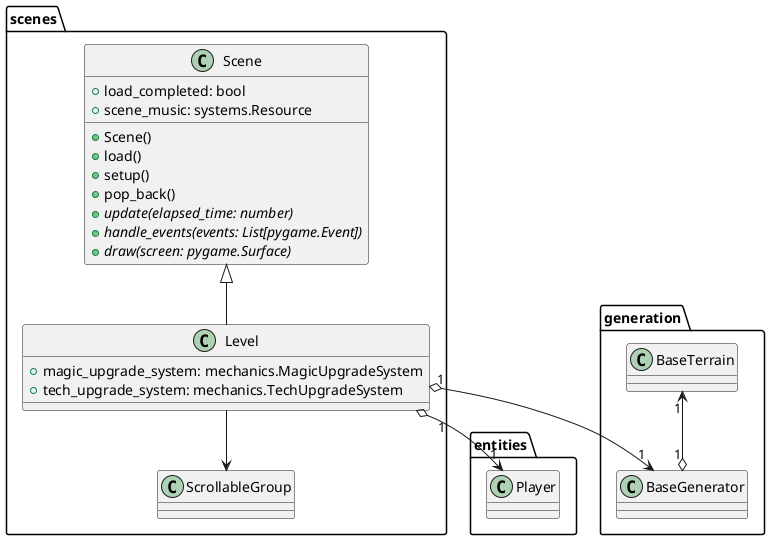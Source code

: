 @startuml levels

class scenes.Scene {
	+ load_completed: bool
	+ scene_music: systems.Resource

	+ Scene()
	+ load()
	+ setup()
	+ pop_back()
	{abstract} + update(elapsed_time: number)
	{abstract} + handle_events(events: List[pygame.Event])
	{abstract} + draw(screen: pygame.Surface)
}

class scenes.Level extends scenes.Scene {
  + magic_upgrade_system: mechanics.MagicUpgradeSystem
  + tech_upgrade_system: mechanics.TechUpgradeSystem  
}

class generation.BaseGenerator {
}

class generation.BaseTerrain {
}

scenes.Level "1" o--> "1" entities.Player


scenes.Level --> scenes.ScrollableGroup
scenes.Level "1" o--> "1" generation.BaseGenerator
generation.BaseTerrain "1" <--o "1" generation.BaseGenerator

@enduml
